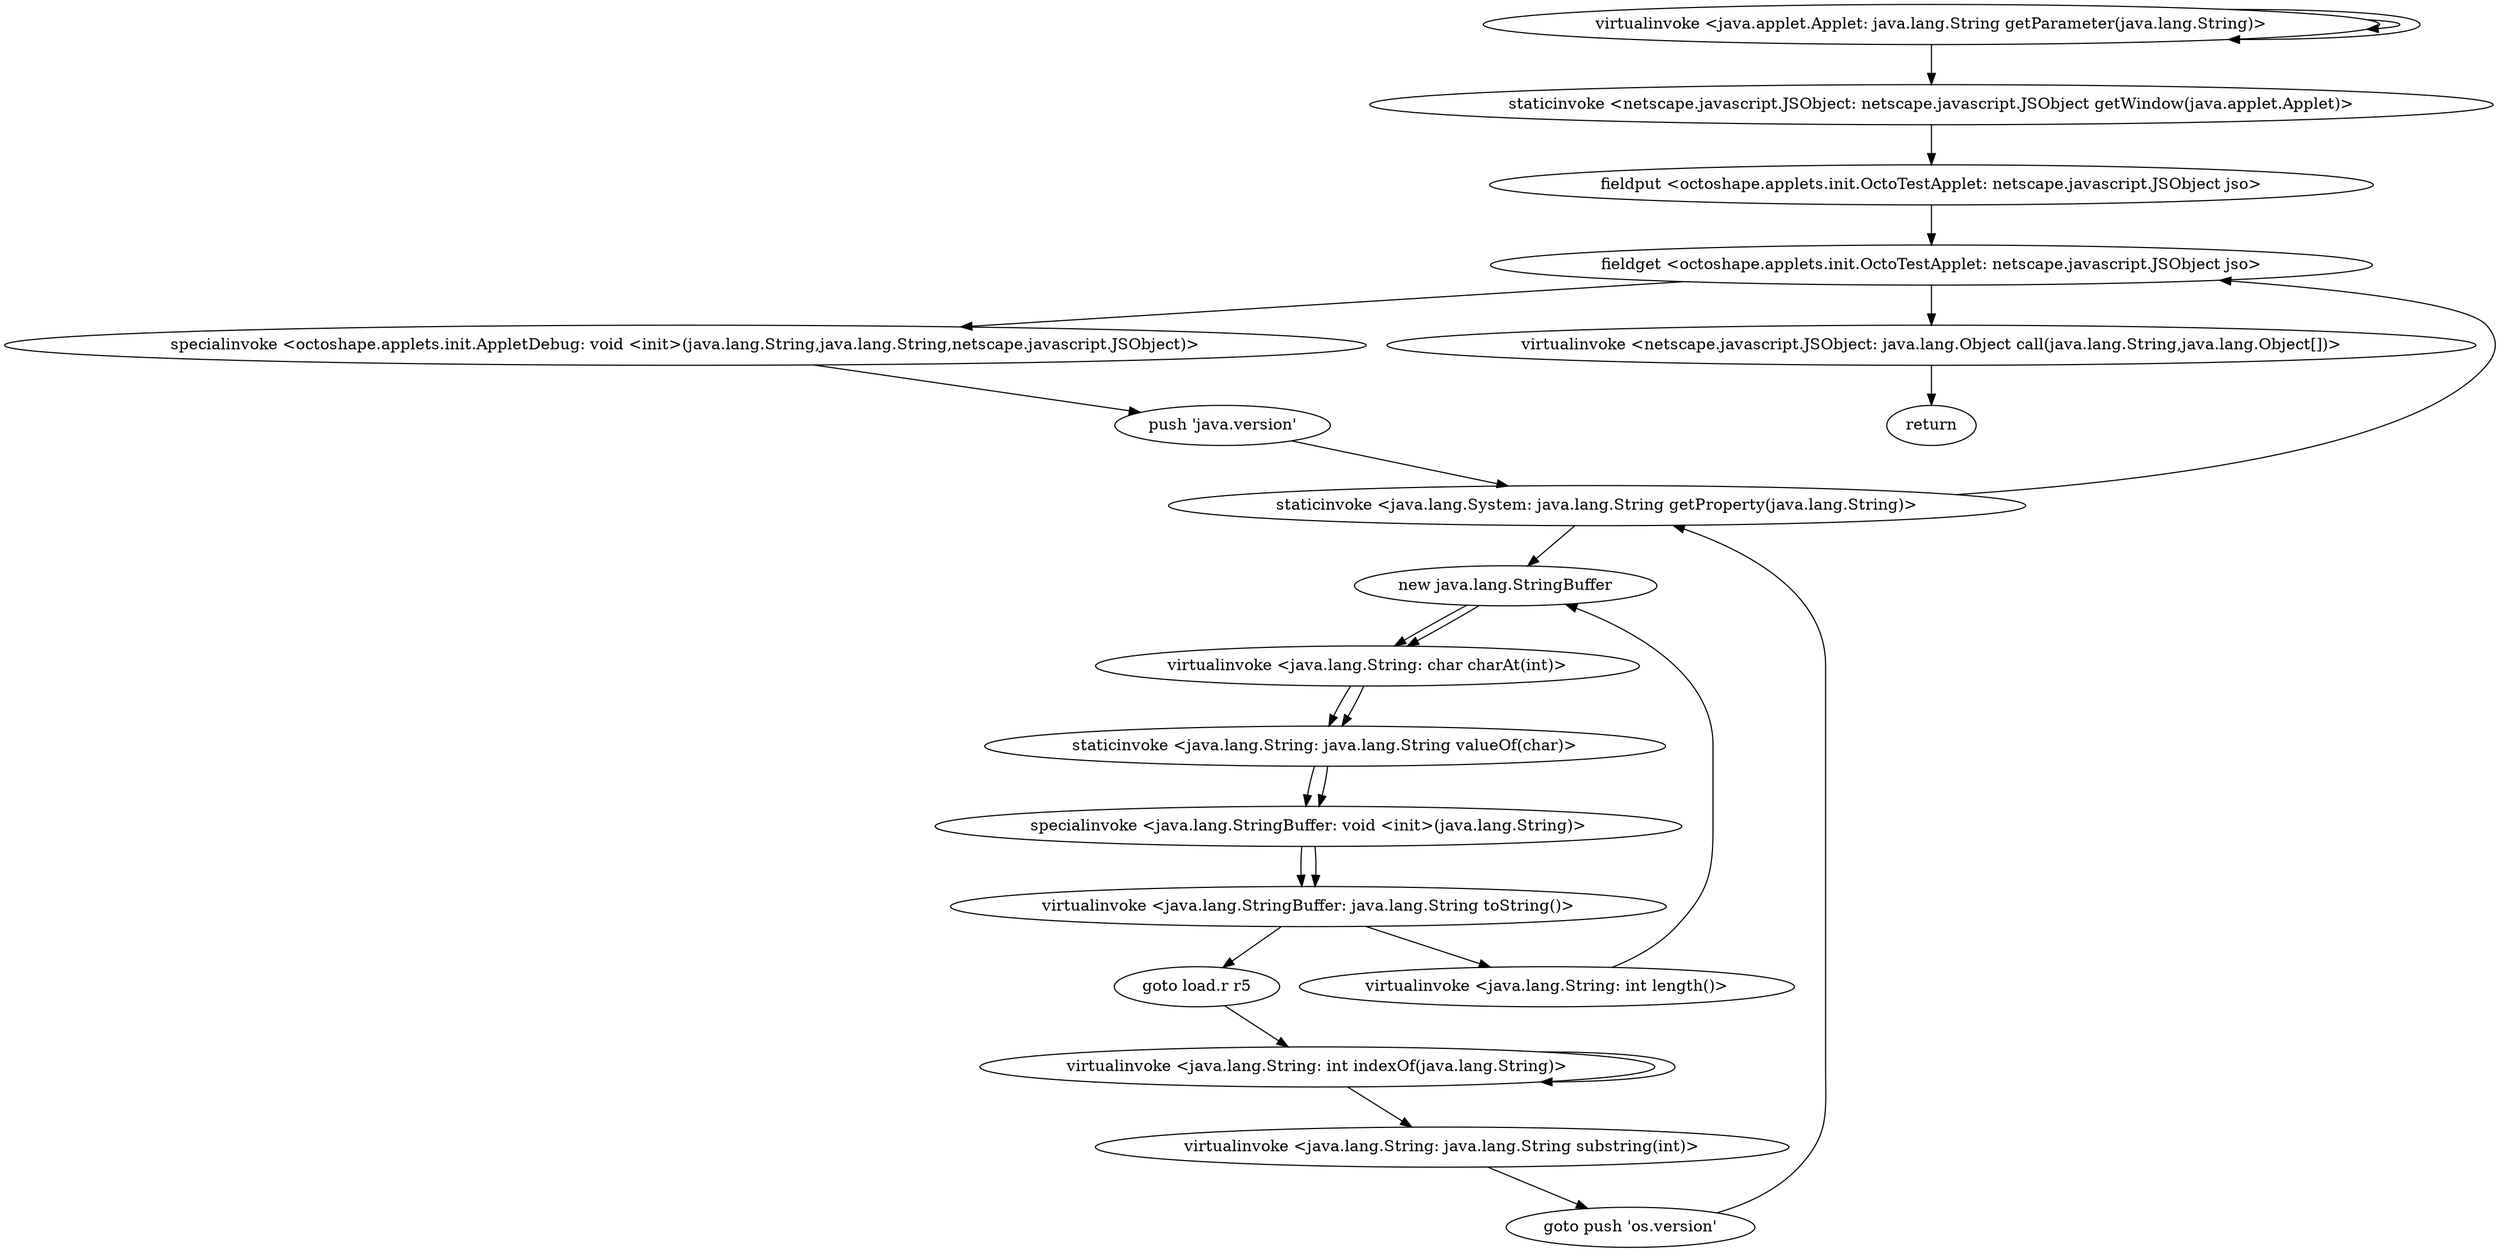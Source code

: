 digraph "" {
"virtualinvoke <java.applet.Applet: java.lang.String getParameter(java.lang.String)>";
 "virtualinvoke <java.applet.Applet: java.lang.String getParameter(java.lang.String)>"->"virtualinvoke <java.applet.Applet: java.lang.String getParameter(java.lang.String)>";
 "virtualinvoke <java.applet.Applet: java.lang.String getParameter(java.lang.String)>"->"virtualinvoke <java.applet.Applet: java.lang.String getParameter(java.lang.String)>";
 "virtualinvoke <java.applet.Applet: java.lang.String getParameter(java.lang.String)>"->"staticinvoke <netscape.javascript.JSObject: netscape.javascript.JSObject getWindow(java.applet.Applet)>";
 "staticinvoke <netscape.javascript.JSObject: netscape.javascript.JSObject getWindow(java.applet.Applet)>"->"fieldput <octoshape.applets.init.OctoTestApplet: netscape.javascript.JSObject jso>";
 "fieldput <octoshape.applets.init.OctoTestApplet: netscape.javascript.JSObject jso>"->"fieldget <octoshape.applets.init.OctoTestApplet: netscape.javascript.JSObject jso>";
 "fieldget <octoshape.applets.init.OctoTestApplet: netscape.javascript.JSObject jso>"->"specialinvoke <octoshape.applets.init.AppletDebug: void <init>(java.lang.String,java.lang.String,netscape.javascript.JSObject)>";
 "specialinvoke <octoshape.applets.init.AppletDebug: void <init>(java.lang.String,java.lang.String,netscape.javascript.JSObject)>"->"push 'java.version'";
 "push 'java.version'"->"staticinvoke <java.lang.System: java.lang.String getProperty(java.lang.String)>";
 "staticinvoke <java.lang.System: java.lang.String getProperty(java.lang.String)>"->"new java.lang.StringBuffer";
 "new java.lang.StringBuffer"->"virtualinvoke <java.lang.String: char charAt(int)>";
 "virtualinvoke <java.lang.String: char charAt(int)>"->"staticinvoke <java.lang.String: java.lang.String valueOf(char)>";
 "staticinvoke <java.lang.String: java.lang.String valueOf(char)>"->"specialinvoke <java.lang.StringBuffer: void <init>(java.lang.String)>";
 "specialinvoke <java.lang.StringBuffer: void <init>(java.lang.String)>"->"virtualinvoke <java.lang.StringBuffer: java.lang.String toString()>";
 "virtualinvoke <java.lang.StringBuffer: java.lang.String toString()>"->"virtualinvoke <java.lang.String: int length()>";
 "virtualinvoke <java.lang.String: int length()>"->"new java.lang.StringBuffer";
 "new java.lang.StringBuffer"->"virtualinvoke <java.lang.String: char charAt(int)>";
 "virtualinvoke <java.lang.String: char charAt(int)>"->"staticinvoke <java.lang.String: java.lang.String valueOf(char)>";
 "staticinvoke <java.lang.String: java.lang.String valueOf(char)>"->"specialinvoke <java.lang.StringBuffer: void <init>(java.lang.String)>";
 "specialinvoke <java.lang.StringBuffer: void <init>(java.lang.String)>"->"virtualinvoke <java.lang.StringBuffer: java.lang.String toString()>";
 "virtualinvoke <java.lang.StringBuffer: java.lang.String toString()>"->"goto load.r r5";
 "goto load.r r5"->"virtualinvoke <java.lang.String: int indexOf(java.lang.String)>";
 "virtualinvoke <java.lang.String: int indexOf(java.lang.String)>"->"virtualinvoke <java.lang.String: int indexOf(java.lang.String)>";
 "virtualinvoke <java.lang.String: int indexOf(java.lang.String)>"->"virtualinvoke <java.lang.String: java.lang.String substring(int)>";
 "virtualinvoke <java.lang.String: java.lang.String substring(int)>"->"goto push 'os.version'";
 "goto push 'os.version'"->"staticinvoke <java.lang.System: java.lang.String getProperty(java.lang.String)>";
 "staticinvoke <java.lang.System: java.lang.String getProperty(java.lang.String)>"->"fieldget <octoshape.applets.init.OctoTestApplet: netscape.javascript.JSObject jso>";
 "fieldget <octoshape.applets.init.OctoTestApplet: netscape.javascript.JSObject jso>"->"virtualinvoke <netscape.javascript.JSObject: java.lang.Object call(java.lang.String,java.lang.Object[])>";
 "virtualinvoke <netscape.javascript.JSObject: java.lang.Object call(java.lang.String,java.lang.Object[])>"->"return";
}
